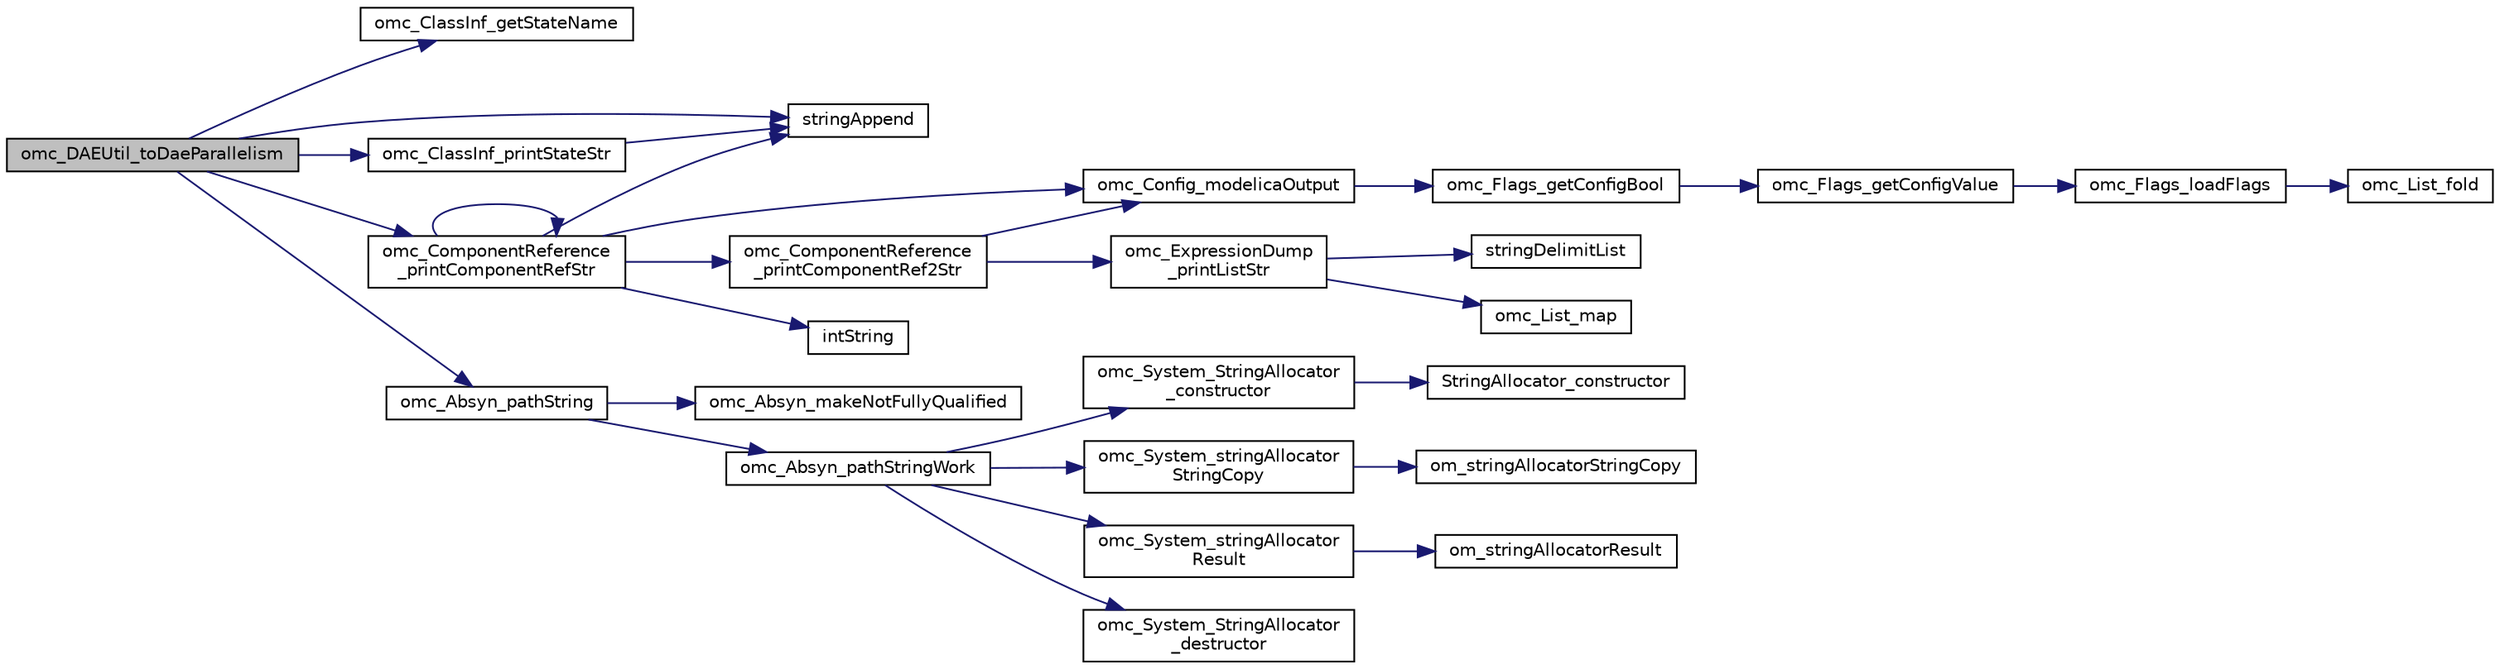 digraph "omc_DAEUtil_toDaeParallelism"
{
  edge [fontname="Helvetica",fontsize="10",labelfontname="Helvetica",labelfontsize="10"];
  node [fontname="Helvetica",fontsize="10",shape=record];
  rankdir="LR";
  Node3536 [label="omc_DAEUtil_toDaeParallelism",height=0.2,width=0.4,color="black", fillcolor="grey75", style="filled", fontcolor="black"];
  Node3536 -> Node3537 [color="midnightblue",fontsize="10",style="solid",fontname="Helvetica"];
  Node3537 [label="omc_ClassInf_getStateName",height=0.2,width=0.4,color="black", fillcolor="white", style="filled",URL="$d4/d47/_class_inf_8c.html#a13bf30a04c4c83a98a949a2fb106aa2a"];
  Node3536 -> Node3538 [color="midnightblue",fontsize="10",style="solid",fontname="Helvetica"];
  Node3538 [label="stringAppend",height=0.2,width=0.4,color="black", fillcolor="white", style="filled",URL="$d7/deb/build_2include_2omc_2c_2util_2modelica__string_8c.html#a751007abc59e9ca7978f2af10a0c814f"];
  Node3536 -> Node3539 [color="midnightblue",fontsize="10",style="solid",fontname="Helvetica"];
  Node3539 [label="omc_ComponentReference\l_printComponentRefStr",height=0.2,width=0.4,color="black", fillcolor="white", style="filled",URL="$d9/d14/_component_reference_8c.html#ad55924d78e0d18d1b2ba420131a7f489"];
  Node3539 -> Node3540 [color="midnightblue",fontsize="10",style="solid",fontname="Helvetica"];
  Node3540 [label="omc_ComponentReference\l_printComponentRef2Str",height=0.2,width=0.4,color="black", fillcolor="white", style="filled",URL="$d9/d14/_component_reference_8c.html#a3b4ee994a40114638276f414aef5f436"];
  Node3540 -> Node3541 [color="midnightblue",fontsize="10",style="solid",fontname="Helvetica"];
  Node3541 [label="omc_Config_modelicaOutput",height=0.2,width=0.4,color="black", fillcolor="white", style="filled",URL="$d1/d5c/_config_8c.html#a4284e37cd03c9c5a3fd200be81c3152d"];
  Node3541 -> Node3542 [color="midnightblue",fontsize="10",style="solid",fontname="Helvetica"];
  Node3542 [label="omc_Flags_getConfigBool",height=0.2,width=0.4,color="black", fillcolor="white", style="filled",URL="$d3/db3/_flags_8c.html#abc3d84cf6e1cf18f0cec0f052e7c85d9"];
  Node3542 -> Node3543 [color="midnightblue",fontsize="10",style="solid",fontname="Helvetica"];
  Node3543 [label="omc_Flags_getConfigValue",height=0.2,width=0.4,color="black", fillcolor="white", style="filled",URL="$d3/db3/_flags_8c.html#a96ba70d54b6662cf90933a207c0c6b8e"];
  Node3543 -> Node3544 [color="midnightblue",fontsize="10",style="solid",fontname="Helvetica"];
  Node3544 [label="omc_Flags_loadFlags",height=0.2,width=0.4,color="black", fillcolor="white", style="filled",URL="$d3/db3/_flags_8c.html#a760d66f53b65ac257876ca0f6308f09f"];
  Node3544 -> Node3545 [color="midnightblue",fontsize="10",style="solid",fontname="Helvetica"];
  Node3545 [label="omc_List_fold",height=0.2,width=0.4,color="black", fillcolor="white", style="filled",URL="$da/d72/_compiler_2boot_2build_2list_8c.html#a3ec1ee3a5ff53be9af368e290be09182"];
  Node3540 -> Node3546 [color="midnightblue",fontsize="10",style="solid",fontname="Helvetica"];
  Node3546 [label="omc_ExpressionDump\l_printListStr",height=0.2,width=0.4,color="black", fillcolor="white", style="filled",URL="$d8/d16/_expression_dump_8c.html#ab0f49b2293eca0843549a3c91f34aa73"];
  Node3546 -> Node3547 [color="midnightblue",fontsize="10",style="solid",fontname="Helvetica"];
  Node3547 [label="stringDelimitList",height=0.2,width=0.4,color="black", fillcolor="white", style="filled",URL="$d2/d57/build_2include_2omc_2c_2meta_2meta__modelica__builtin_8h.html#a6f570947bebe207c25a64ea25f5ca884"];
  Node3546 -> Node3548 [color="midnightblue",fontsize="10",style="solid",fontname="Helvetica"];
  Node3548 [label="omc_List_map",height=0.2,width=0.4,color="black", fillcolor="white", style="filled",URL="$da/d72/_compiler_2boot_2build_2list_8c.html#a70628b2c3fb199a118f80777135940ee"];
  Node3539 -> Node3538 [color="midnightblue",fontsize="10",style="solid",fontname="Helvetica"];
  Node3539 -> Node3549 [color="midnightblue",fontsize="10",style="solid",fontname="Helvetica"];
  Node3549 [label="intString",height=0.2,width=0.4,color="black", fillcolor="white", style="filled",URL="$d2/d57/build_2include_2omc_2c_2meta_2meta__modelica__builtin_8h.html#a751bf2360cb3df6de97811998890b7ea"];
  Node3539 -> Node3541 [color="midnightblue",fontsize="10",style="solid",fontname="Helvetica"];
  Node3539 -> Node3539 [color="midnightblue",fontsize="10",style="solid",fontname="Helvetica"];
  Node3536 -> Node3550 [color="midnightblue",fontsize="10",style="solid",fontname="Helvetica"];
  Node3550 [label="omc_ClassInf_printStateStr",height=0.2,width=0.4,color="black", fillcolor="white", style="filled",URL="$d4/d47/_class_inf_8c.html#aa21457e6243d2f140a6285b23e78e88b"];
  Node3550 -> Node3538 [color="midnightblue",fontsize="10",style="solid",fontname="Helvetica"];
  Node3536 -> Node3551 [color="midnightblue",fontsize="10",style="solid",fontname="Helvetica"];
  Node3551 [label="omc_Absyn_pathString",height=0.2,width=0.4,color="black", fillcolor="white", style="filled",URL="$d0/d78/_absyn_8c.html#a8019d89e43bec6f522ed51a5feceeb83"];
  Node3551 -> Node3552 [color="midnightblue",fontsize="10",style="solid",fontname="Helvetica"];
  Node3552 [label="omc_Absyn_makeNotFullyQualified",height=0.2,width=0.4,color="black", fillcolor="white", style="filled",URL="$d0/d78/_absyn_8c.html#aa90ee78f7c8fc6fd5b988d9d6eadda59"];
  Node3551 -> Node3553 [color="midnightblue",fontsize="10",style="solid",fontname="Helvetica"];
  Node3553 [label="omc_Absyn_pathStringWork",height=0.2,width=0.4,color="black", fillcolor="white", style="filled",URL="$d0/d78/_absyn_8c.html#a5ac0f205a03658465c7029ab9217dc20"];
  Node3553 -> Node3554 [color="midnightblue",fontsize="10",style="solid",fontname="Helvetica"];
  Node3554 [label="omc_System_StringAllocator\l_constructor",height=0.2,width=0.4,color="black", fillcolor="white", style="filled",URL="$d1/d95/_system_8c.html#ad2e105aeacd5b1f062d1a0f82e45e34a"];
  Node3554 -> Node3555 [color="midnightblue",fontsize="10",style="solid",fontname="Helvetica"];
  Node3555 [label="StringAllocator_constructor",height=0.2,width=0.4,color="black", fillcolor="white", style="filled",URL="$dd/ddb/_system__includes_8h.html#a9f4da0f15063aa18a9e6ab5baa0ae36c"];
  Node3553 -> Node3556 [color="midnightblue",fontsize="10",style="solid",fontname="Helvetica"];
  Node3556 [label="omc_System_stringAllocator\lStringCopy",height=0.2,width=0.4,color="black", fillcolor="white", style="filled",URL="$d1/d95/_system_8c.html#af8847d2041f2dc8d967e8aecf3dc8c02"];
  Node3556 -> Node3557 [color="midnightblue",fontsize="10",style="solid",fontname="Helvetica"];
  Node3557 [label="om_stringAllocatorStringCopy",height=0.2,width=0.4,color="black", fillcolor="white", style="filled",URL="$dd/ddb/_system__includes_8h.html#a8e19a7a58e3c6431947680216dd4fa2a"];
  Node3553 -> Node3558 [color="midnightblue",fontsize="10",style="solid",fontname="Helvetica"];
  Node3558 [label="omc_System_stringAllocator\lResult",height=0.2,width=0.4,color="black", fillcolor="white", style="filled",URL="$d1/d95/_system_8c.html#af314a780e1ba28e87940376fefe833ca"];
  Node3558 -> Node3559 [color="midnightblue",fontsize="10",style="solid",fontname="Helvetica"];
  Node3559 [label="om_stringAllocatorResult",height=0.2,width=0.4,color="black", fillcolor="white", style="filled",URL="$dd/ddb/_system__includes_8h.html#ac5166cb81d1b1b91e6d70ab97c6c9bc3"];
  Node3553 -> Node3560 [color="midnightblue",fontsize="10",style="solid",fontname="Helvetica"];
  Node3560 [label="omc_System_StringAllocator\l_destructor",height=0.2,width=0.4,color="black", fillcolor="white", style="filled",URL="$d1/d95/_system_8c.html#abaad6ae894ae7b9dde52307668f61597"];
}
